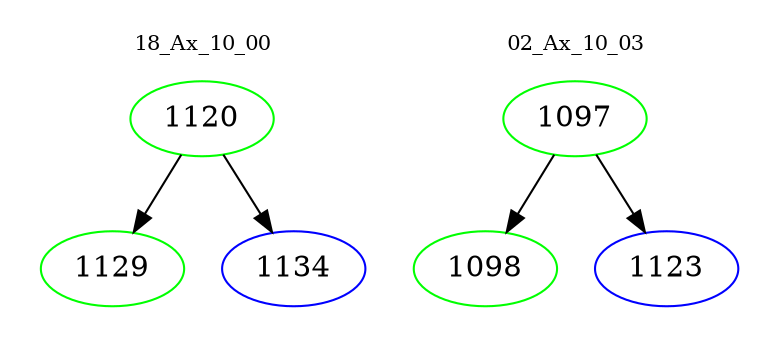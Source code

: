 digraph{
subgraph cluster_0 {
color = white
label = "18_Ax_10_00";
fontsize=10;
T0_1120 [label="1120", color="green"]
T0_1120 -> T0_1129 [color="black"]
T0_1129 [label="1129", color="green"]
T0_1120 -> T0_1134 [color="black"]
T0_1134 [label="1134", color="blue"]
}
subgraph cluster_1 {
color = white
label = "02_Ax_10_03";
fontsize=10;
T1_1097 [label="1097", color="green"]
T1_1097 -> T1_1098 [color="black"]
T1_1098 [label="1098", color="green"]
T1_1097 -> T1_1123 [color="black"]
T1_1123 [label="1123", color="blue"]
}
}
